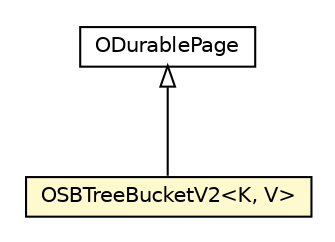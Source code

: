 #!/usr/local/bin/dot
#
# Class diagram 
# Generated by UMLGraph version R5_6-24-gf6e263 (http://www.umlgraph.org/)
#

digraph G {
	edge [fontname="Helvetica",fontsize=10,labelfontname="Helvetica",labelfontsize=10];
	node [fontname="Helvetica",fontsize=10,shape=plaintext];
	nodesep=0.25;
	ranksep=0.5;
	// com.orientechnologies.orient.core.storage.impl.local.paginated.base.ODurablePage
	c5955073 [label=<<table title="com.orientechnologies.orient.core.storage.impl.local.paginated.base.ODurablePage" border="0" cellborder="1" cellspacing="0" cellpadding="2" port="p" href="../../../../impl/local/paginated/base/ODurablePage.html">
		<tr><td><table border="0" cellspacing="0" cellpadding="1">
<tr><td align="center" balign="center"> ODurablePage </td></tr>
		</table></td></tr>
		</table>>, URL="../../../../impl/local/paginated/base/ODurablePage.html", fontname="Helvetica", fontcolor="black", fontsize=10.0];
	// com.orientechnologies.orient.core.storage.index.sbtree.local.v2.OSBTreeBucketV2<K, V>
	c5955125 [label=<<table title="com.orientechnologies.orient.core.storage.index.sbtree.local.v2.OSBTreeBucketV2" border="0" cellborder="1" cellspacing="0" cellpadding="2" port="p" bgcolor="lemonChiffon" href="./OSBTreeBucketV2.html">
		<tr><td><table border="0" cellspacing="0" cellpadding="1">
<tr><td align="center" balign="center"> OSBTreeBucketV2&lt;K, V&gt; </td></tr>
		</table></td></tr>
		</table>>, URL="./OSBTreeBucketV2.html", fontname="Helvetica", fontcolor="black", fontsize=10.0];
	//com.orientechnologies.orient.core.storage.index.sbtree.local.v2.OSBTreeBucketV2<K, V> extends com.orientechnologies.orient.core.storage.impl.local.paginated.base.ODurablePage
	c5955073:p -> c5955125:p [dir=back,arrowtail=empty];
}

